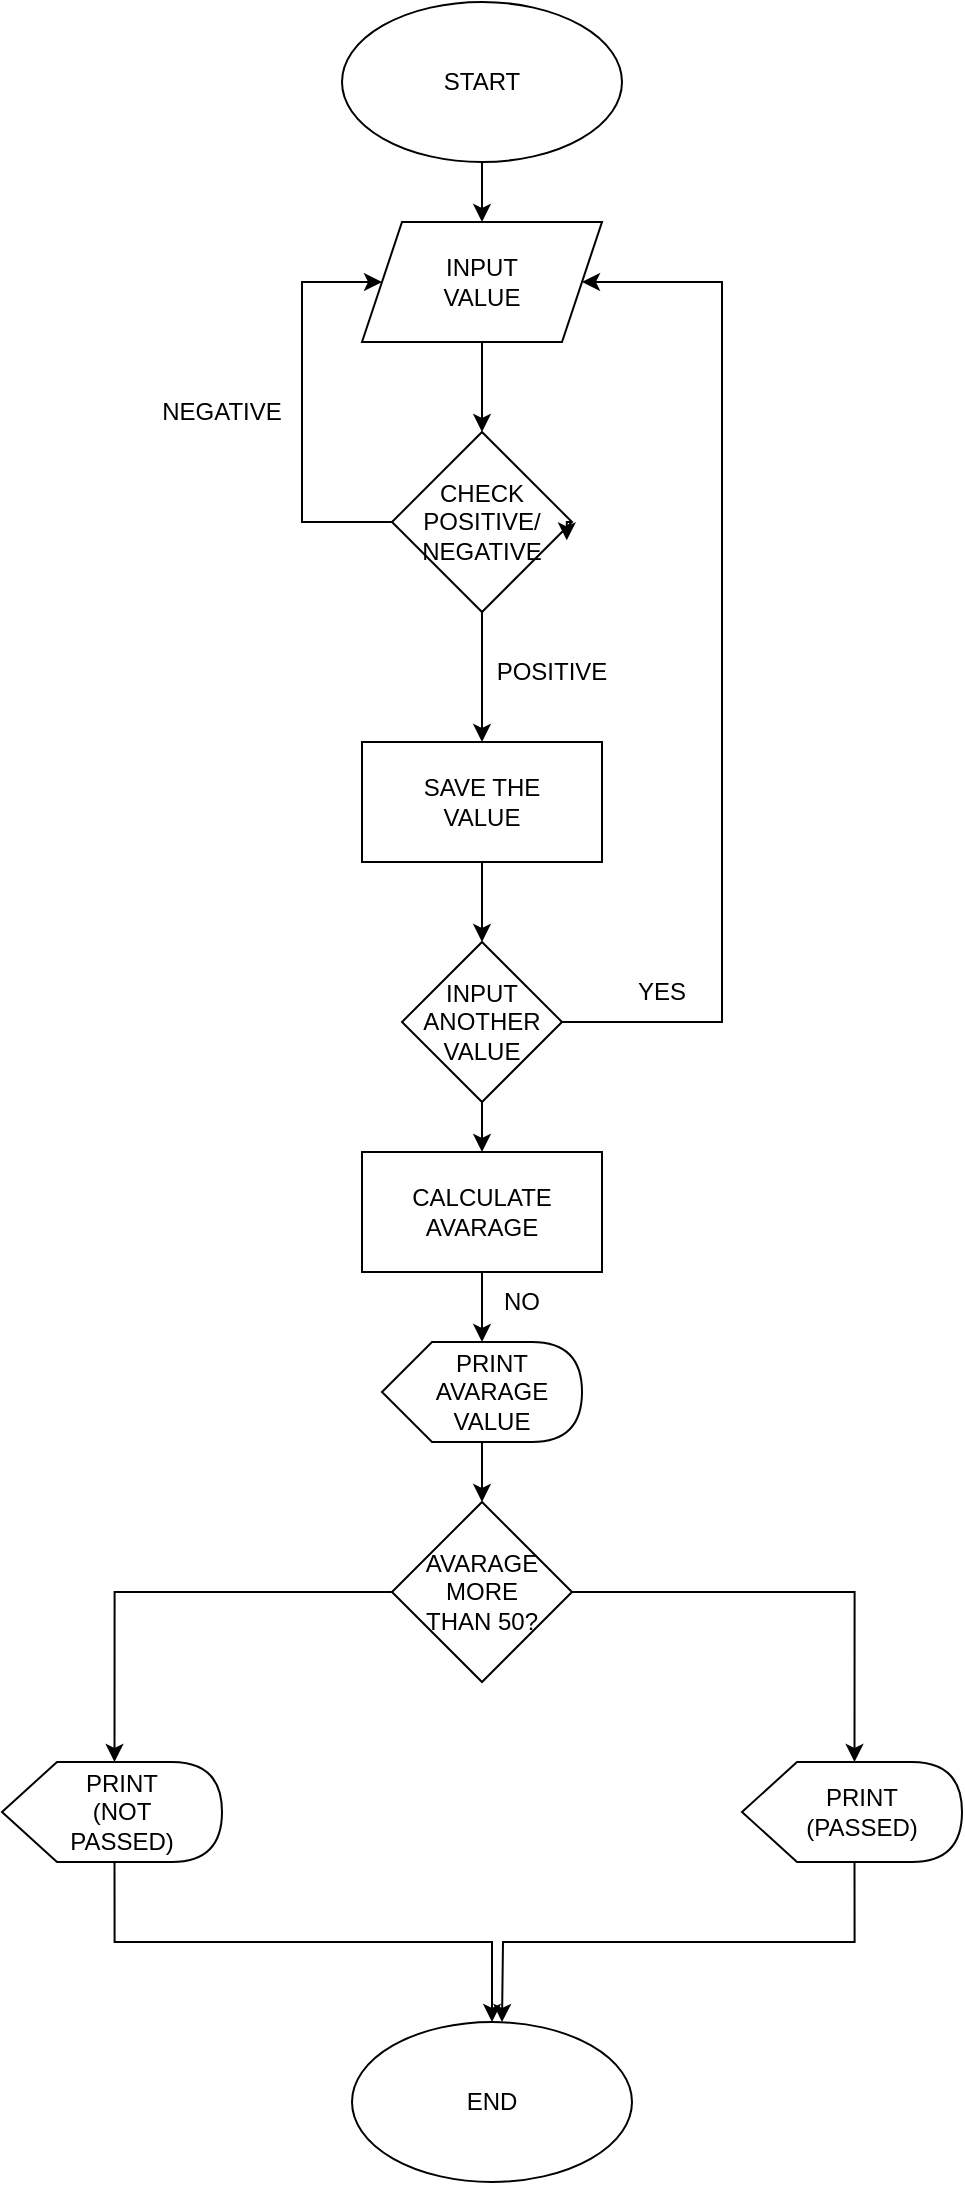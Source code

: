 <mxfile version="24.0.2" type="github">
  <diagram id="kgpKYQtTHZ0yAKxKKP6v" name="Page-1">
    <mxGraphModel dx="1304" dy="709" grid="1" gridSize="10" guides="1" tooltips="1" connect="1" arrows="1" fold="1" page="1" pageScale="1" pageWidth="850" pageHeight="1500" math="0" shadow="0">
      <root>
        <mxCell id="0" />
        <mxCell id="1" parent="0" />
        <mxCell id="AFN7987iHcUHxxrd5nxf-11" style="edgeStyle=orthogonalEdgeStyle;rounded=0;orthogonalLoop=1;jettySize=auto;html=1;exitX=0.5;exitY=1;exitDx=0;exitDy=0;" edge="1" parent="1" source="AFN7987iHcUHxxrd5nxf-3" target="AFN7987iHcUHxxrd5nxf-6">
          <mxGeometry relative="1" as="geometry" />
        </mxCell>
        <mxCell id="AFN7987iHcUHxxrd5nxf-3" value="" style="ellipse;whiteSpace=wrap;html=1;" vertex="1" parent="1">
          <mxGeometry x="320" y="40" width="140" height="80" as="geometry" />
        </mxCell>
        <mxCell id="AFN7987iHcUHxxrd5nxf-5" value="START" style="text;strokeColor=none;align=center;fillColor=none;html=1;verticalAlign=middle;whiteSpace=wrap;rounded=0;" vertex="1" parent="1">
          <mxGeometry x="360" y="65" width="60" height="30" as="geometry" />
        </mxCell>
        <mxCell id="AFN7987iHcUHxxrd5nxf-12" style="edgeStyle=orthogonalEdgeStyle;rounded=0;orthogonalLoop=1;jettySize=auto;html=1;entryX=0.5;entryY=0;entryDx=0;entryDy=0;" edge="1" parent="1" source="AFN7987iHcUHxxrd5nxf-6" target="AFN7987iHcUHxxrd5nxf-7">
          <mxGeometry relative="1" as="geometry" />
        </mxCell>
        <mxCell id="AFN7987iHcUHxxrd5nxf-6" value="" style="shape=parallelogram;perimeter=parallelogramPerimeter;whiteSpace=wrap;html=1;fixedSize=1;" vertex="1" parent="1">
          <mxGeometry x="330" y="150" width="120" height="60" as="geometry" />
        </mxCell>
        <mxCell id="AFN7987iHcUHxxrd5nxf-16" style="edgeStyle=orthogonalEdgeStyle;rounded=0;orthogonalLoop=1;jettySize=auto;html=1;exitX=0;exitY=0.5;exitDx=0;exitDy=0;entryX=0;entryY=0.5;entryDx=0;entryDy=0;" edge="1" parent="1" source="AFN7987iHcUHxxrd5nxf-7" target="AFN7987iHcUHxxrd5nxf-6">
          <mxGeometry relative="1" as="geometry">
            <Array as="points">
              <mxPoint x="300" y="300" />
              <mxPoint x="300" y="180" />
            </Array>
          </mxGeometry>
        </mxCell>
        <mxCell id="AFN7987iHcUHxxrd5nxf-20" style="edgeStyle=orthogonalEdgeStyle;rounded=0;orthogonalLoop=1;jettySize=auto;html=1;exitX=0.5;exitY=1;exitDx=0;exitDy=0;entryX=0.5;entryY=0;entryDx=0;entryDy=0;" edge="1" parent="1" source="AFN7987iHcUHxxrd5nxf-7" target="AFN7987iHcUHxxrd5nxf-8">
          <mxGeometry relative="1" as="geometry" />
        </mxCell>
        <mxCell id="AFN7987iHcUHxxrd5nxf-7" value="" style="rhombus;whiteSpace=wrap;html=1;" vertex="1" parent="1">
          <mxGeometry x="345" y="255" width="90" height="90" as="geometry" />
        </mxCell>
        <mxCell id="AFN7987iHcUHxxrd5nxf-23" style="edgeStyle=orthogonalEdgeStyle;rounded=0;orthogonalLoop=1;jettySize=auto;html=1;exitX=0.5;exitY=1;exitDx=0;exitDy=0;entryX=0.5;entryY=0;entryDx=0;entryDy=0;" edge="1" parent="1" source="AFN7987iHcUHxxrd5nxf-8" target="AFN7987iHcUHxxrd5nxf-21">
          <mxGeometry relative="1" as="geometry" />
        </mxCell>
        <mxCell id="AFN7987iHcUHxxrd5nxf-8" value="" style="rounded=0;whiteSpace=wrap;html=1;" vertex="1" parent="1">
          <mxGeometry x="330" y="410" width="120" height="60" as="geometry" />
        </mxCell>
        <mxCell id="AFN7987iHcUHxxrd5nxf-9" value="INPUT VALUE" style="text;strokeColor=none;align=center;fillColor=none;html=1;verticalAlign=middle;whiteSpace=wrap;rounded=0;" vertex="1" parent="1">
          <mxGeometry x="360" y="165" width="60" height="30" as="geometry" />
        </mxCell>
        <mxCell id="AFN7987iHcUHxxrd5nxf-13" value="CHECK POSITIVE/ NEGATIVE" style="text;strokeColor=none;align=center;fillColor=none;html=1;verticalAlign=middle;whiteSpace=wrap;rounded=0;" vertex="1" parent="1">
          <mxGeometry x="360" y="285" width="60" height="30" as="geometry" />
        </mxCell>
        <mxCell id="AFN7987iHcUHxxrd5nxf-15" value="POSITIVE" style="text;strokeColor=none;align=center;fillColor=none;html=1;verticalAlign=middle;whiteSpace=wrap;rounded=0;" vertex="1" parent="1">
          <mxGeometry x="395" y="360" width="60" height="30" as="geometry" />
        </mxCell>
        <mxCell id="AFN7987iHcUHxxrd5nxf-17" value="NEGATIVE" style="text;strokeColor=none;align=center;fillColor=none;html=1;verticalAlign=middle;whiteSpace=wrap;rounded=0;" vertex="1" parent="1">
          <mxGeometry x="230" y="230" width="60" height="30" as="geometry" />
        </mxCell>
        <mxCell id="AFN7987iHcUHxxrd5nxf-18" value="SAVE THE VALUE" style="text;strokeColor=none;align=center;fillColor=none;html=1;verticalAlign=middle;whiteSpace=wrap;rounded=0;" vertex="1" parent="1">
          <mxGeometry x="350" y="425" width="80" height="30" as="geometry" />
        </mxCell>
        <mxCell id="AFN7987iHcUHxxrd5nxf-19" style="edgeStyle=orthogonalEdgeStyle;rounded=0;orthogonalLoop=1;jettySize=auto;html=1;exitX=1;exitY=0.5;exitDx=0;exitDy=0;entryX=0.971;entryY=0.602;entryDx=0;entryDy=0;entryPerimeter=0;" edge="1" parent="1" source="AFN7987iHcUHxxrd5nxf-7" target="AFN7987iHcUHxxrd5nxf-7">
          <mxGeometry relative="1" as="geometry" />
        </mxCell>
        <mxCell id="AFN7987iHcUHxxrd5nxf-24" style="edgeStyle=orthogonalEdgeStyle;rounded=0;orthogonalLoop=1;jettySize=auto;html=1;exitX=1;exitY=0.5;exitDx=0;exitDy=0;entryX=1;entryY=0.5;entryDx=0;entryDy=0;" edge="1" parent="1" source="AFN7987iHcUHxxrd5nxf-21" target="AFN7987iHcUHxxrd5nxf-6">
          <mxGeometry relative="1" as="geometry">
            <Array as="points">
              <mxPoint x="510" y="550" />
              <mxPoint x="510" y="180" />
            </Array>
          </mxGeometry>
        </mxCell>
        <mxCell id="AFN7987iHcUHxxrd5nxf-28" style="edgeStyle=orthogonalEdgeStyle;rounded=0;orthogonalLoop=1;jettySize=auto;html=1;exitX=0.5;exitY=1;exitDx=0;exitDy=0;entryX=0.5;entryY=0;entryDx=0;entryDy=0;" edge="1" parent="1" source="AFN7987iHcUHxxrd5nxf-21" target="AFN7987iHcUHxxrd5nxf-26">
          <mxGeometry relative="1" as="geometry" />
        </mxCell>
        <mxCell id="AFN7987iHcUHxxrd5nxf-21" value="" style="rhombus;whiteSpace=wrap;html=1;" vertex="1" parent="1">
          <mxGeometry x="350" y="510" width="80" height="80" as="geometry" />
        </mxCell>
        <mxCell id="AFN7987iHcUHxxrd5nxf-22" value="INPUT ANOTHER VALUE" style="text;strokeColor=none;align=center;fillColor=none;html=1;verticalAlign=middle;whiteSpace=wrap;rounded=0;" vertex="1" parent="1">
          <mxGeometry x="360" y="535" width="60" height="30" as="geometry" />
        </mxCell>
        <mxCell id="AFN7987iHcUHxxrd5nxf-25" value="YES" style="text;strokeColor=none;align=center;fillColor=none;html=1;verticalAlign=middle;whiteSpace=wrap;rounded=0;" vertex="1" parent="1">
          <mxGeometry x="450" y="520" width="60" height="30" as="geometry" />
        </mxCell>
        <mxCell id="AFN7987iHcUHxxrd5nxf-26" value="" style="rounded=0;whiteSpace=wrap;html=1;" vertex="1" parent="1">
          <mxGeometry x="330" y="615" width="120" height="60" as="geometry" />
        </mxCell>
        <mxCell id="AFN7987iHcUHxxrd5nxf-27" value="CALCULATE AVARAGE" style="text;strokeColor=none;align=center;fillColor=none;html=1;verticalAlign=middle;whiteSpace=wrap;rounded=0;" vertex="1" parent="1">
          <mxGeometry x="360" y="630" width="60" height="30" as="geometry" />
        </mxCell>
        <mxCell id="AFN7987iHcUHxxrd5nxf-29" value="" style="rhombus;whiteSpace=wrap;html=1;" vertex="1" parent="1">
          <mxGeometry x="345" y="790" width="90" height="90" as="geometry" />
        </mxCell>
        <mxCell id="AFN7987iHcUHxxrd5nxf-30" value="AVARAGE MORE THAN 50?" style="text;strokeColor=none;align=center;fillColor=none;html=1;verticalAlign=middle;whiteSpace=wrap;rounded=0;" vertex="1" parent="1">
          <mxGeometry x="360" y="820" width="60" height="30" as="geometry" />
        </mxCell>
        <mxCell id="AFN7987iHcUHxxrd5nxf-39" style="edgeStyle=orthogonalEdgeStyle;rounded=0;orthogonalLoop=1;jettySize=auto;html=1;exitX=0;exitY=0;exitDx=50;exitDy=50;exitPerimeter=0;entryX=0.5;entryY=0;entryDx=0;entryDy=0;" edge="1" parent="1" source="AFN7987iHcUHxxrd5nxf-32" target="AFN7987iHcUHxxrd5nxf-29">
          <mxGeometry relative="1" as="geometry" />
        </mxCell>
        <mxCell id="AFN7987iHcUHxxrd5nxf-32" value="" style="shape=display;whiteSpace=wrap;html=1;" vertex="1" parent="1">
          <mxGeometry x="340" y="710" width="100" height="50" as="geometry" />
        </mxCell>
        <mxCell id="AFN7987iHcUHxxrd5nxf-33" value="PRINT AVARAGE VALUE" style="text;strokeColor=none;align=center;fillColor=none;html=1;verticalAlign=middle;whiteSpace=wrap;rounded=0;" vertex="1" parent="1">
          <mxGeometry x="365" y="720" width="60" height="30" as="geometry" />
        </mxCell>
        <mxCell id="AFN7987iHcUHxxrd5nxf-34" style="edgeStyle=orthogonalEdgeStyle;rounded=0;orthogonalLoop=1;jettySize=auto;html=1;exitX=0.5;exitY=1;exitDx=0;exitDy=0;entryX=0;entryY=0;entryDx=50;entryDy=0;entryPerimeter=0;" edge="1" parent="1" source="AFN7987iHcUHxxrd5nxf-26" target="AFN7987iHcUHxxrd5nxf-32">
          <mxGeometry relative="1" as="geometry" />
        </mxCell>
        <mxCell id="AFN7987iHcUHxxrd5nxf-49" style="edgeStyle=orthogonalEdgeStyle;rounded=0;orthogonalLoop=1;jettySize=auto;html=1;exitX=0;exitY=0;exitDx=56.25;exitDy=50;exitPerimeter=0;" edge="1" parent="1" source="AFN7987iHcUHxxrd5nxf-40">
          <mxGeometry relative="1" as="geometry">
            <mxPoint x="400" y="1050" as="targetPoint" />
          </mxGeometry>
        </mxCell>
        <mxCell id="AFN7987iHcUHxxrd5nxf-40" value="" style="shape=display;whiteSpace=wrap;html=1;" vertex="1" parent="1">
          <mxGeometry x="520" y="920" width="110" height="50" as="geometry" />
        </mxCell>
        <mxCell id="AFN7987iHcUHxxrd5nxf-48" style="edgeStyle=orthogonalEdgeStyle;rounded=0;orthogonalLoop=1;jettySize=auto;html=1;exitX=0;exitY=0;exitDx=56.25;exitDy=50;exitPerimeter=0;" edge="1" parent="1" source="AFN7987iHcUHxxrd5nxf-41" target="AFN7987iHcUHxxrd5nxf-46">
          <mxGeometry relative="1" as="geometry" />
        </mxCell>
        <mxCell id="AFN7987iHcUHxxrd5nxf-41" value="" style="shape=display;whiteSpace=wrap;html=1;" vertex="1" parent="1">
          <mxGeometry x="150" y="920" width="110" height="50" as="geometry" />
        </mxCell>
        <mxCell id="AFN7987iHcUHxxrd5nxf-42" value="PRINT (NOT PASSED)" style="text;strokeColor=none;align=center;fillColor=none;html=1;verticalAlign=middle;whiteSpace=wrap;rounded=0;" vertex="1" parent="1">
          <mxGeometry x="180" y="930" width="60" height="30" as="geometry" />
        </mxCell>
        <mxCell id="AFN7987iHcUHxxrd5nxf-43" value="PRINT (PASSED)" style="text;strokeColor=none;align=center;fillColor=none;html=1;verticalAlign=middle;whiteSpace=wrap;rounded=0;" vertex="1" parent="1">
          <mxGeometry x="550" y="930" width="60" height="30" as="geometry" />
        </mxCell>
        <mxCell id="AFN7987iHcUHxxrd5nxf-44" style="edgeStyle=orthogonalEdgeStyle;rounded=0;orthogonalLoop=1;jettySize=auto;html=1;exitX=1;exitY=0.5;exitDx=0;exitDy=0;entryX=0;entryY=0;entryDx=56.25;entryDy=0;entryPerimeter=0;" edge="1" parent="1" source="AFN7987iHcUHxxrd5nxf-29" target="AFN7987iHcUHxxrd5nxf-40">
          <mxGeometry relative="1" as="geometry" />
        </mxCell>
        <mxCell id="AFN7987iHcUHxxrd5nxf-45" style="edgeStyle=orthogonalEdgeStyle;rounded=0;orthogonalLoop=1;jettySize=auto;html=1;exitX=0;exitY=0.5;exitDx=0;exitDy=0;entryX=0;entryY=0;entryDx=56.25;entryDy=0;entryPerimeter=0;" edge="1" parent="1" source="AFN7987iHcUHxxrd5nxf-29" target="AFN7987iHcUHxxrd5nxf-41">
          <mxGeometry relative="1" as="geometry" />
        </mxCell>
        <mxCell id="AFN7987iHcUHxxrd5nxf-46" value="" style="ellipse;whiteSpace=wrap;html=1;" vertex="1" parent="1">
          <mxGeometry x="325" y="1050" width="140" height="80" as="geometry" />
        </mxCell>
        <mxCell id="AFN7987iHcUHxxrd5nxf-47" value="END" style="text;strokeColor=none;align=center;fillColor=none;html=1;verticalAlign=middle;whiteSpace=wrap;rounded=0;" vertex="1" parent="1">
          <mxGeometry x="365" y="1075" width="60" height="30" as="geometry" />
        </mxCell>
        <mxCell id="AFN7987iHcUHxxrd5nxf-50" value="NO" style="text;strokeColor=none;align=center;fillColor=none;html=1;verticalAlign=middle;whiteSpace=wrap;rounded=0;" vertex="1" parent="1">
          <mxGeometry x="380" y="675" width="60" height="30" as="geometry" />
        </mxCell>
      </root>
    </mxGraphModel>
  </diagram>
</mxfile>
